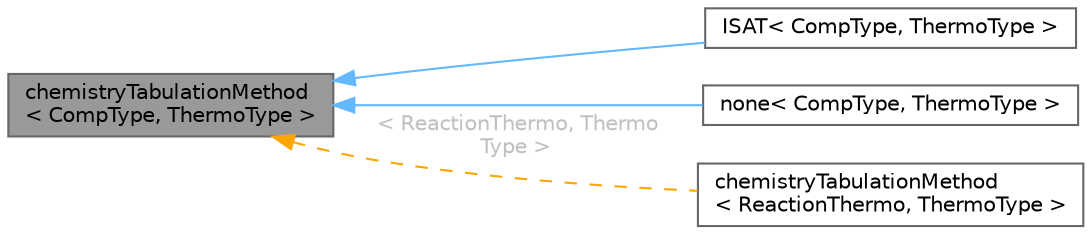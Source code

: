 digraph "chemistryTabulationMethod&lt; CompType, ThermoType &gt;"
{
 // LATEX_PDF_SIZE
  bgcolor="transparent";
  edge [fontname=Helvetica,fontsize=10,labelfontname=Helvetica,labelfontsize=10];
  node [fontname=Helvetica,fontsize=10,shape=box,height=0.2,width=0.4];
  rankdir="LR";
  Node1 [id="Node000001",label="chemistryTabulationMethod\l\< CompType, ThermoType \>",height=0.2,width=0.4,color="gray40", fillcolor="grey60", style="filled", fontcolor="black",tooltip="An abstract class for chemistry tabulation."];
  Node1 -> Node2 [id="edge1_Node000001_Node000002",dir="back",color="steelblue1",style="solid",tooltip=" "];
  Node2 [id="Node000002",label="ISAT\< CompType, ThermoType \>",height=0.2,width=0.4,color="gray40", fillcolor="white", style="filled",URL="$classFoam_1_1chemistryTabulationMethods_1_1ISAT.html",tooltip="Implementation of the ISAT (In-situ adaptive tabulation), for chemistry calculation."];
  Node1 -> Node3 [id="edge2_Node000001_Node000003",dir="back",color="steelblue1",style="solid",tooltip=" "];
  Node3 [id="Node000003",label="none\< CompType, ThermoType \>",height=0.2,width=0.4,color="gray40", fillcolor="white", style="filled",URL="$classFoam_1_1chemistryTabulationMethods_1_1none.html",tooltip=" "];
  Node1 -> Node4 [id="edge3_Node000001_Node000004",dir="back",color="orange",style="dashed",tooltip=" ",label=" \< ReactionThermo, Thermo\lType \>",fontcolor="grey" ];
  Node4 [id="Node000004",label="chemistryTabulationMethod\l\< ReactionThermo, ThermoType \>",height=0.2,width=0.4,color="gray40", fillcolor="white", style="filled",URL="$classFoam_1_1chemistryTabulationMethod.html",tooltip=" "];
}
